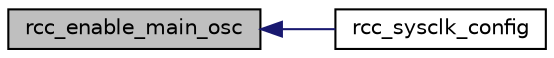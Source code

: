 digraph "rcc_enable_main_osc"
{
  edge [fontname="Helvetica",fontsize="10",labelfontname="Helvetica",labelfontsize="10"];
  node [fontname="Helvetica",fontsize="10",shape=record];
  rankdir="LR";
  Node1 [label="rcc_enable_main_osc",height=0.2,width=0.4,color="black", fillcolor="grey75", style="filled" fontcolor="black"];
  Node1 -> Node2 [dir="back",color="midnightblue",fontsize="10",style="solid",fontname="Helvetica"];
  Node2 [label="rcc_sysclk_config",height=0.2,width=0.4,color="black", fillcolor="white", style="filled",URL="$group__rcc__high__level.html#ga893dc6461e9af854fb562c0e97df6a5b",tooltip="Configure the system clock source."];
}
